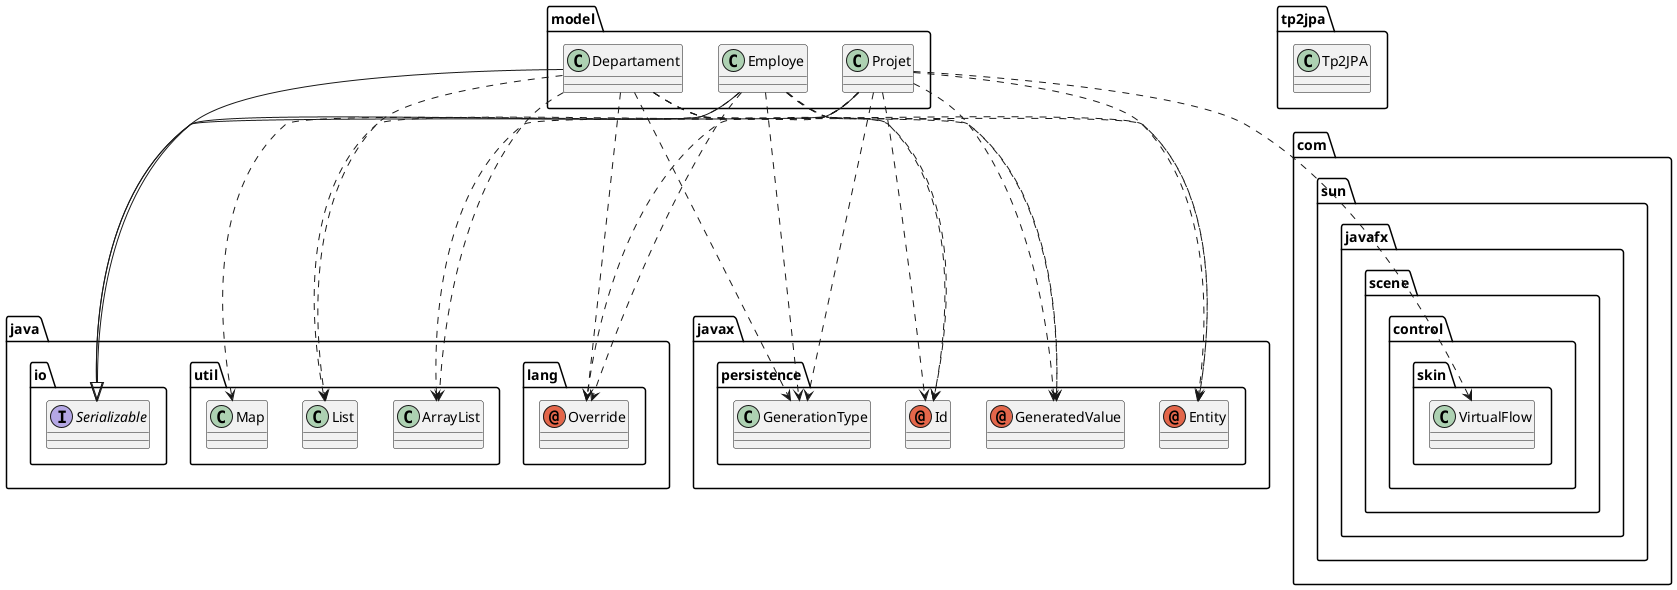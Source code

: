 @startuml
annotation java.lang.Override
annotation javax.persistence.Entity
annotation javax.persistence.GeneratedValue
annotation javax.persistence.Id
class com.sun.javafx.scene.control.skin.VirtualFlow
class java.util.ArrayList
class java.util.List
class java.util.Map
class javax.persistence.GenerationType
class model.Departament
class model.Employe
class model.Projet
class tp2jpa.Tp2JPA
interface java.io.Serializable
model.Departament ..> java.lang.Override
model.Departament ..> javax.persistence.Entity
model.Departament ..> javax.persistence.GeneratedValue
model.Departament ..> javax.persistence.Id
model.Departament ..> java.util.ArrayList
model.Departament ..> java.util.List
model.Departament ..> javax.persistence.GenerationType
model.Departament --|> java.io.Serializable
model.Employe ..> java.lang.Override
model.Employe ..> javax.persistence.Entity
model.Employe ..> javax.persistence.GeneratedValue
model.Employe ..> javax.persistence.Id
model.Employe ..> java.util.Map
model.Employe ..> javax.persistence.GenerationType
model.Employe --|> java.io.Serializable
model.Projet ..> java.lang.Override
model.Projet ..> javax.persistence.Entity
model.Projet ..> javax.persistence.GeneratedValue
model.Projet ..> javax.persistence.Id
model.Projet ..> com.sun.javafx.scene.control.skin.VirtualFlow
model.Projet ..> java.util.ArrayList
model.Projet ..> java.util.List
model.Projet ..> javax.persistence.GenerationType
model.Projet --|> java.io.Serializable
@enduml